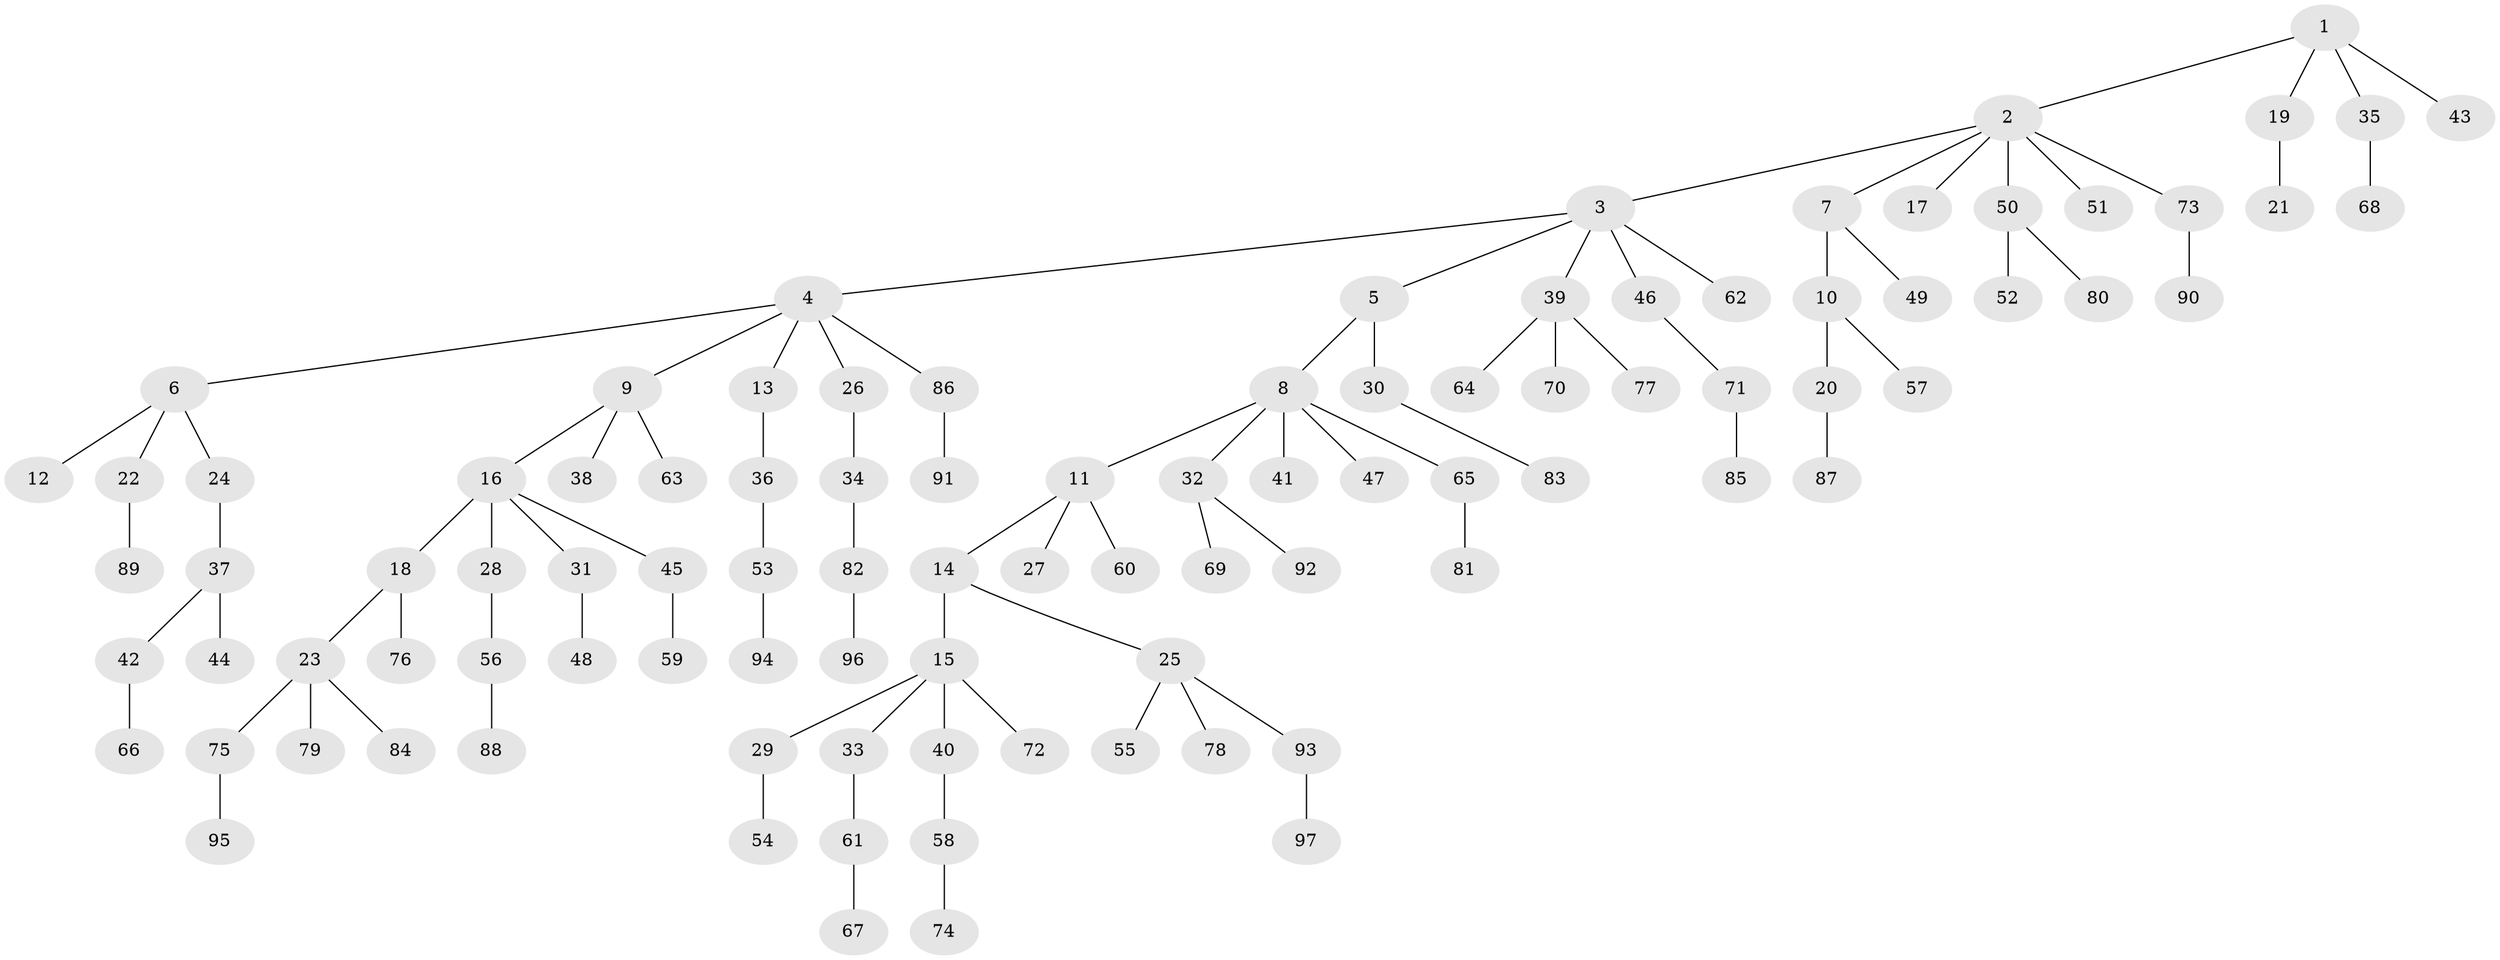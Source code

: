 // Generated by graph-tools (version 1.1) at 2025/15/03/09/25 04:15:42]
// undirected, 97 vertices, 96 edges
graph export_dot {
graph [start="1"]
  node [color=gray90,style=filled];
  1;
  2;
  3;
  4;
  5;
  6;
  7;
  8;
  9;
  10;
  11;
  12;
  13;
  14;
  15;
  16;
  17;
  18;
  19;
  20;
  21;
  22;
  23;
  24;
  25;
  26;
  27;
  28;
  29;
  30;
  31;
  32;
  33;
  34;
  35;
  36;
  37;
  38;
  39;
  40;
  41;
  42;
  43;
  44;
  45;
  46;
  47;
  48;
  49;
  50;
  51;
  52;
  53;
  54;
  55;
  56;
  57;
  58;
  59;
  60;
  61;
  62;
  63;
  64;
  65;
  66;
  67;
  68;
  69;
  70;
  71;
  72;
  73;
  74;
  75;
  76;
  77;
  78;
  79;
  80;
  81;
  82;
  83;
  84;
  85;
  86;
  87;
  88;
  89;
  90;
  91;
  92;
  93;
  94;
  95;
  96;
  97;
  1 -- 2;
  1 -- 19;
  1 -- 35;
  1 -- 43;
  2 -- 3;
  2 -- 7;
  2 -- 17;
  2 -- 50;
  2 -- 51;
  2 -- 73;
  3 -- 4;
  3 -- 5;
  3 -- 39;
  3 -- 46;
  3 -- 62;
  4 -- 6;
  4 -- 9;
  4 -- 13;
  4 -- 26;
  4 -- 86;
  5 -- 8;
  5 -- 30;
  6 -- 12;
  6 -- 22;
  6 -- 24;
  7 -- 10;
  7 -- 49;
  8 -- 11;
  8 -- 32;
  8 -- 41;
  8 -- 47;
  8 -- 65;
  9 -- 16;
  9 -- 38;
  9 -- 63;
  10 -- 20;
  10 -- 57;
  11 -- 14;
  11 -- 27;
  11 -- 60;
  13 -- 36;
  14 -- 15;
  14 -- 25;
  15 -- 29;
  15 -- 33;
  15 -- 40;
  15 -- 72;
  16 -- 18;
  16 -- 28;
  16 -- 31;
  16 -- 45;
  18 -- 23;
  18 -- 76;
  19 -- 21;
  20 -- 87;
  22 -- 89;
  23 -- 75;
  23 -- 79;
  23 -- 84;
  24 -- 37;
  25 -- 55;
  25 -- 78;
  25 -- 93;
  26 -- 34;
  28 -- 56;
  29 -- 54;
  30 -- 83;
  31 -- 48;
  32 -- 69;
  32 -- 92;
  33 -- 61;
  34 -- 82;
  35 -- 68;
  36 -- 53;
  37 -- 42;
  37 -- 44;
  39 -- 64;
  39 -- 70;
  39 -- 77;
  40 -- 58;
  42 -- 66;
  45 -- 59;
  46 -- 71;
  50 -- 52;
  50 -- 80;
  53 -- 94;
  56 -- 88;
  58 -- 74;
  61 -- 67;
  65 -- 81;
  71 -- 85;
  73 -- 90;
  75 -- 95;
  82 -- 96;
  86 -- 91;
  93 -- 97;
}
